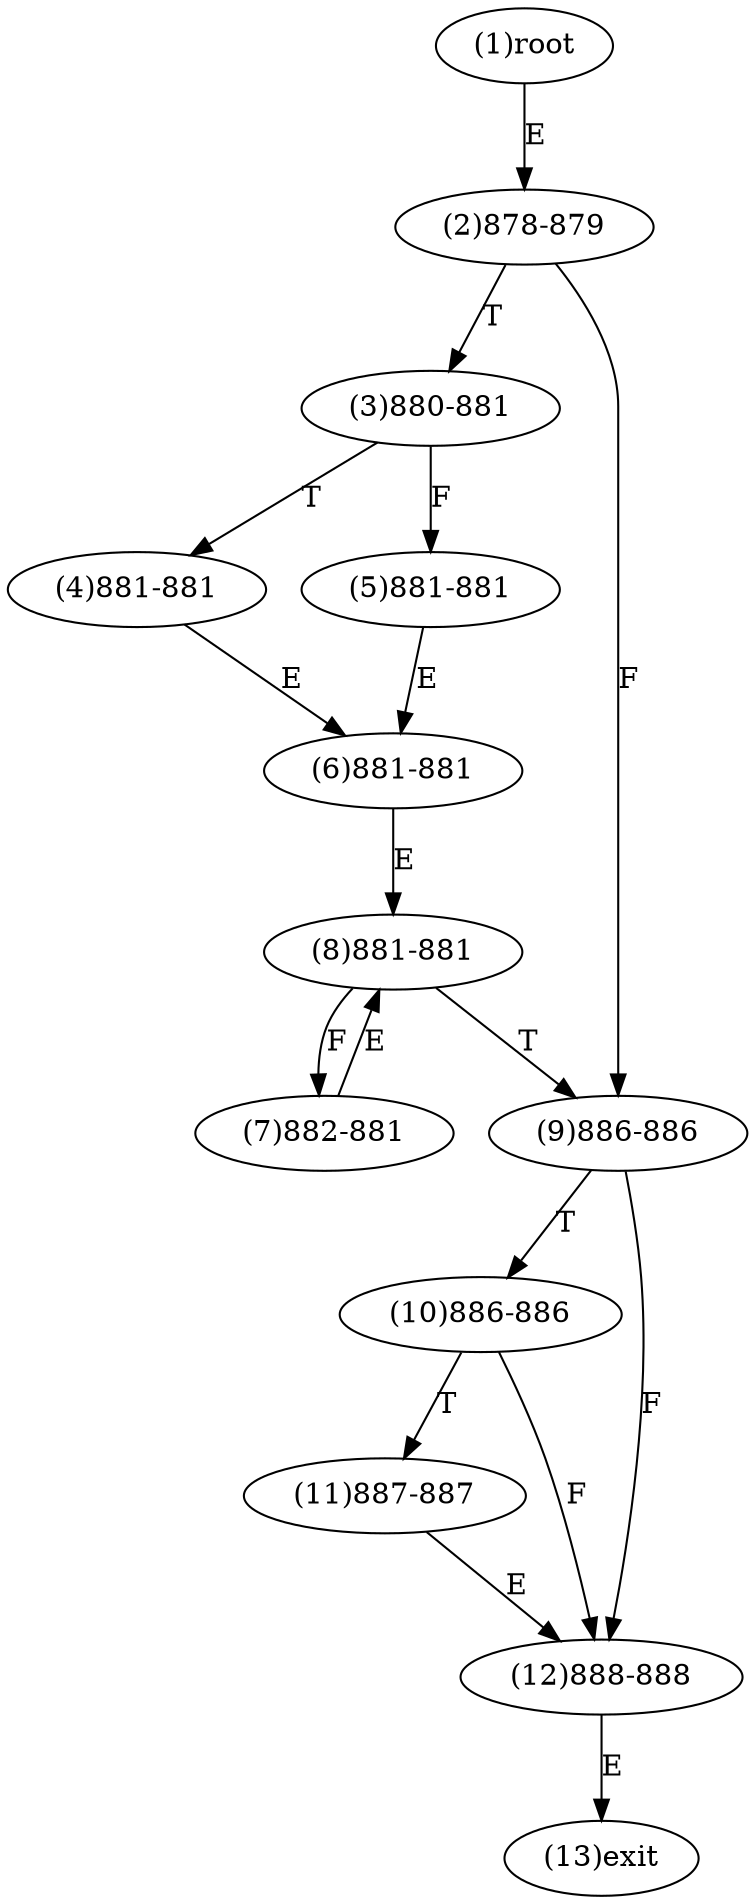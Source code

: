 digraph "" { 
1[ label="(1)root"];
2[ label="(2)878-879"];
3[ label="(3)880-881"];
4[ label="(4)881-881"];
5[ label="(5)881-881"];
6[ label="(6)881-881"];
7[ label="(7)882-881"];
8[ label="(8)881-881"];
9[ label="(9)886-886"];
10[ label="(10)886-886"];
11[ label="(11)887-887"];
12[ label="(12)888-888"];
13[ label="(13)exit"];
1->2[ label="E"];
2->9[ label="F"];
2->3[ label="T"];
3->5[ label="F"];
3->4[ label="T"];
4->6[ label="E"];
5->6[ label="E"];
6->8[ label="E"];
7->8[ label="E"];
8->7[ label="F"];
8->9[ label="T"];
9->12[ label="F"];
9->10[ label="T"];
10->12[ label="F"];
10->11[ label="T"];
11->12[ label="E"];
12->13[ label="E"];
}